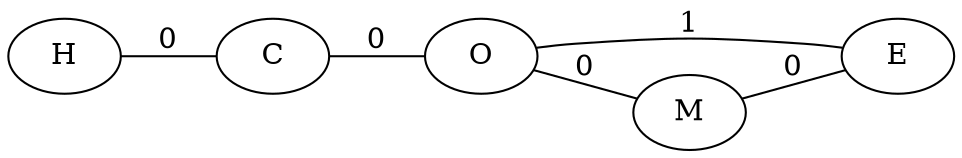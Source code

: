 graph g {
rankdir = LR;
H -- C [label=0];
E -- O [label=1];
O -- M [label=0];
C -- O [label=0];
M -- E [label=0];
}

